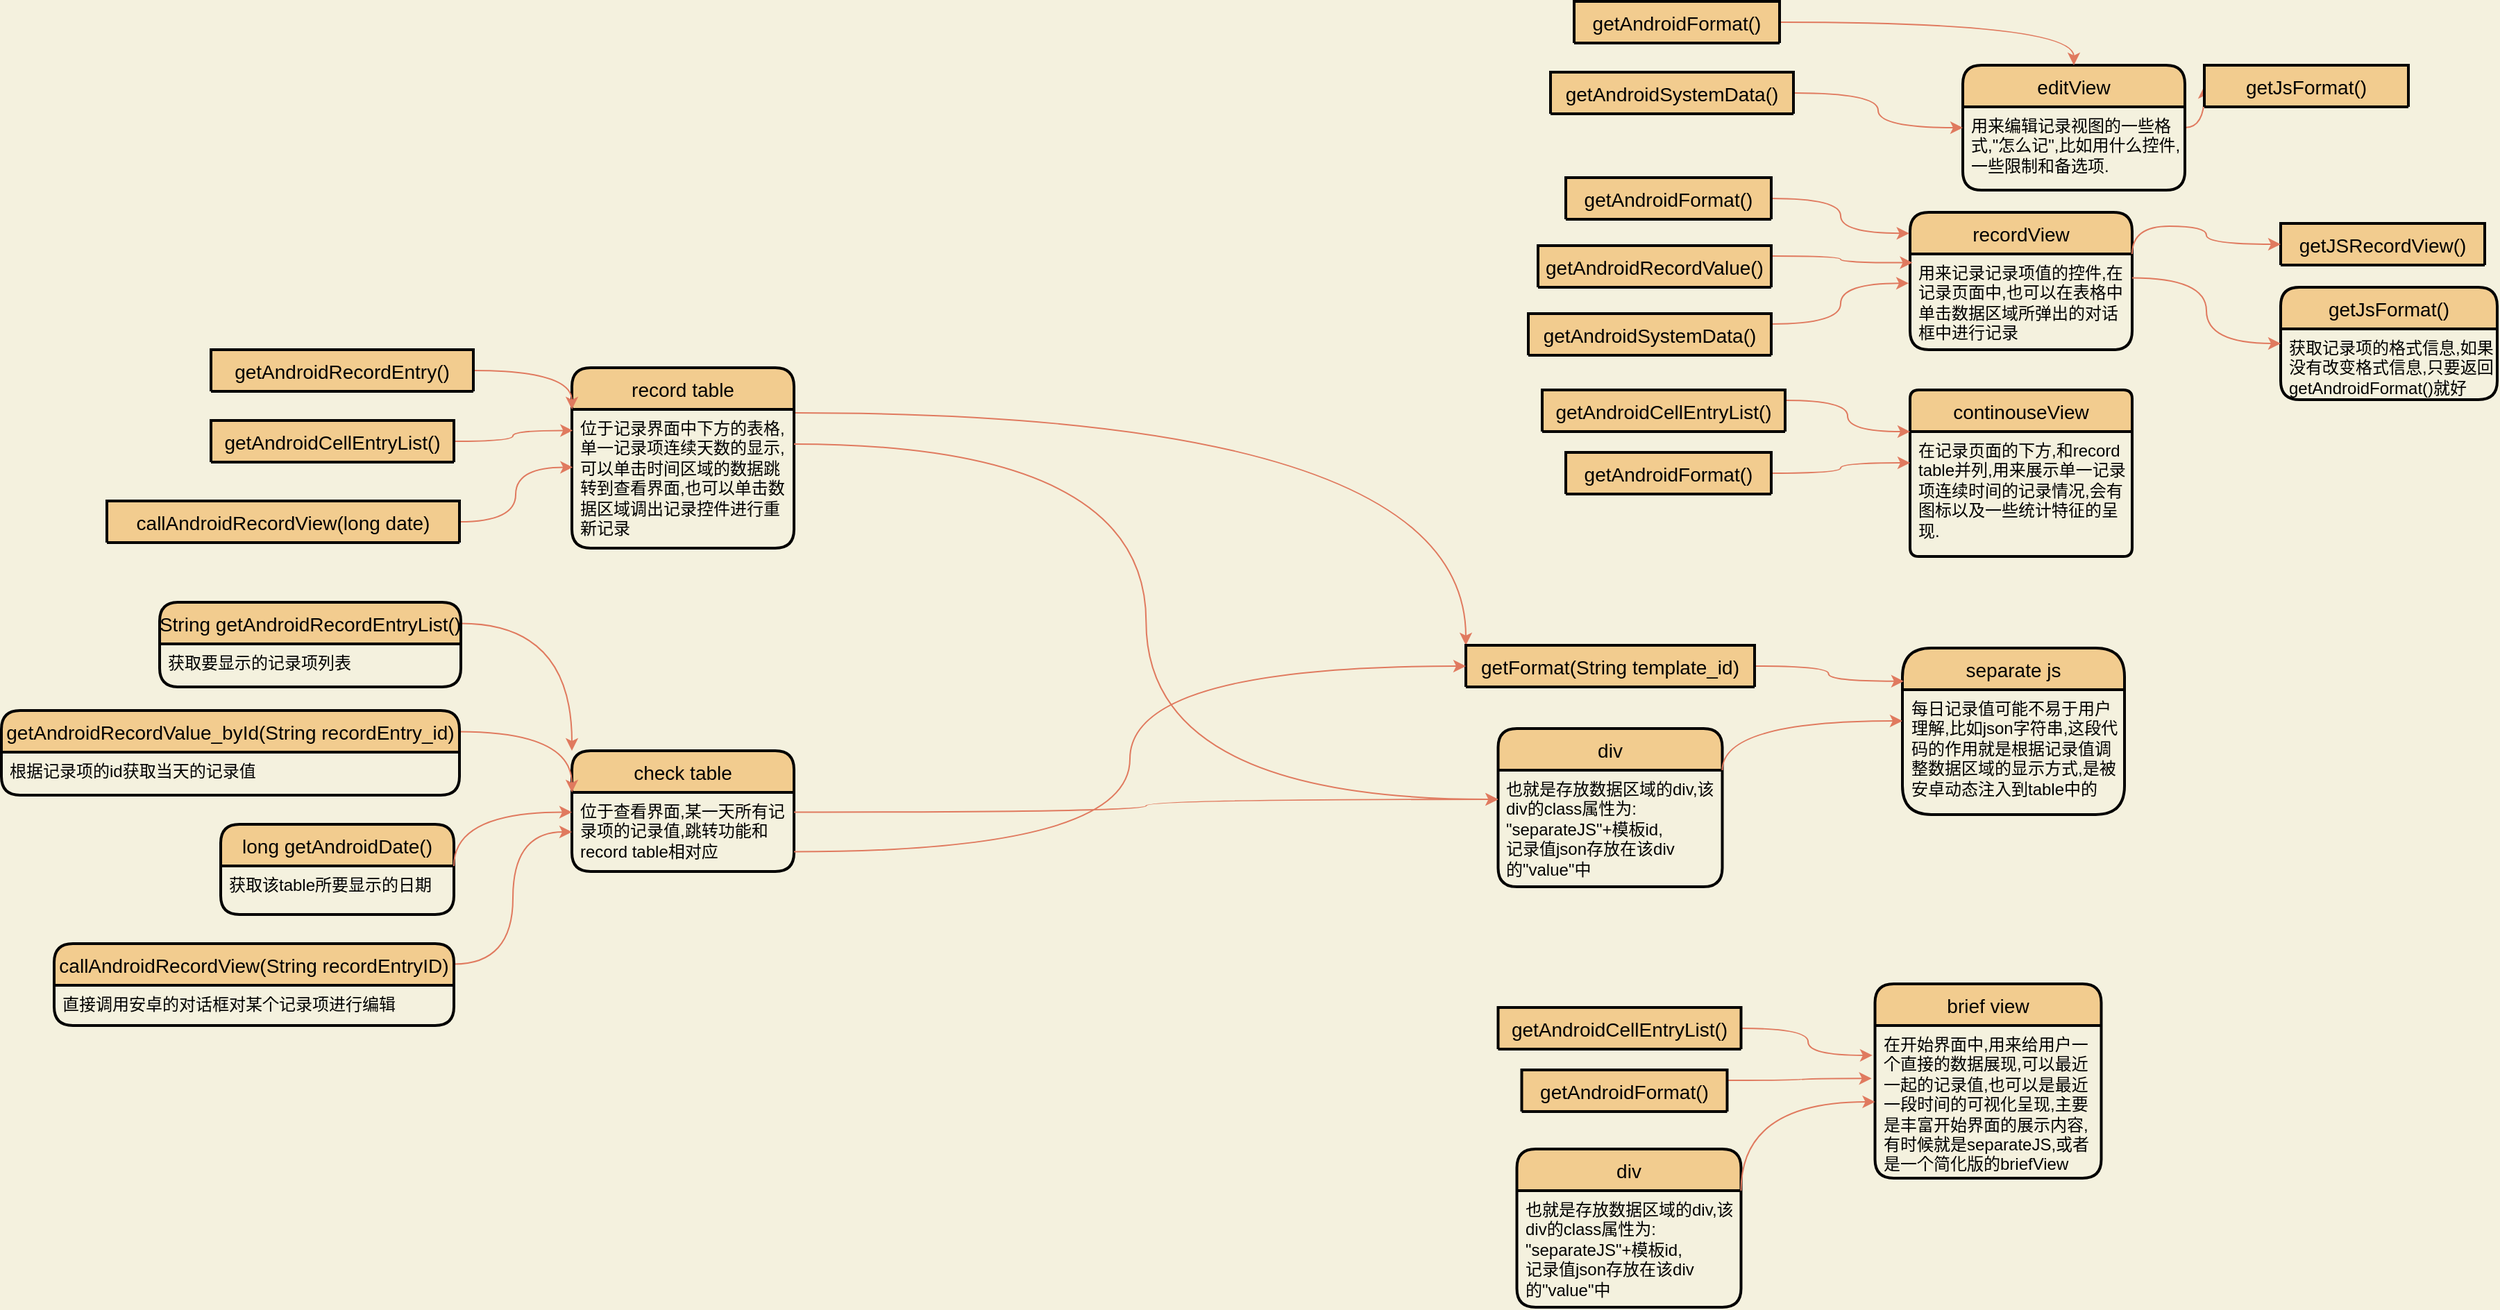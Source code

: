 <mxfile version="13.9.9" type="device"><diagram id="cfqMrdXO3amq381JHZEa" name="第 1 页"><mxGraphModel dx="1950" dy="946" grid="0" gridSize="10" guides="1" tooltips="1" connect="1" arrows="1" fold="1" page="0" pageScale="1" pageWidth="827" pageHeight="1169" background="#F4F1DE" math="0" shadow="0"><root><mxCell id="0"/><mxCell id="1" parent="0"/><mxCell id="hYxFseeUXoKMQOaOmvAx-1" value="recordView" style="swimlane;childLayout=stackLayout;horizontal=1;startSize=30;horizontalStack=0;rounded=1;fontSize=14;fontStyle=0;strokeWidth=2;resizeParent=0;resizeLast=1;shadow=0;dashed=0;align=center;sketch=0;fillColor=#F2CC8F;" parent="1" vertex="1"><mxGeometry x="236" y="114" width="160" height="99" as="geometry"/></mxCell><mxCell id="hYxFseeUXoKMQOaOmvAx-2" value="用来记录记录项值的控件,在记录页面中,也可以在表格中单击数据区域所弹出的对话框中进行记录" style="align=left;strokeColor=none;fillColor=none;spacingLeft=4;fontSize=12;verticalAlign=top;resizable=0;rotatable=0;part=1;whiteSpace=wrap;" parent="hYxFseeUXoKMQOaOmvAx-1" vertex="1"><mxGeometry y="30" width="160" height="69" as="geometry"/></mxCell><mxCell id="hYxFseeUXoKMQOaOmvAx-31" style="edgeStyle=orthogonalEdgeStyle;curved=1;rounded=1;sketch=0;orthogonalLoop=1;jettySize=auto;html=1;exitX=1;exitY=0.5;exitDx=0;exitDy=0;entryX=0;entryY=0.5;entryDx=0;entryDy=0;strokeColor=#E07A5F;fillColor=#F2CC8F;fontColor=#393C56;" parent="1" source="hYxFseeUXoKMQOaOmvAx-3" target="hYxFseeUXoKMQOaOmvAx-29" edge="1"><mxGeometry relative="1" as="geometry"/></mxCell><mxCell id="hYxFseeUXoKMQOaOmvAx-3" value="editView" style="swimlane;childLayout=stackLayout;horizontal=1;startSize=30;horizontalStack=0;rounded=1;fontSize=14;fontStyle=0;strokeWidth=2;resizeParent=0;resizeLast=1;shadow=0;dashed=0;align=center;sketch=0;fillColor=#F2CC8F;" parent="1" vertex="1"><mxGeometry x="274" y="8" width="160" height="90" as="geometry"><mxRectangle x="274" y="8" width="80" height="30" as="alternateBounds"/></mxGeometry></mxCell><mxCell id="hYxFseeUXoKMQOaOmvAx-4" value="用来编辑记录视图的一些格式,&quot;怎么记&quot;,比如用什么控件,一些限制和备选项." style="align=left;strokeColor=none;fillColor=none;spacingLeft=4;fontSize=12;verticalAlign=top;resizable=0;rotatable=0;part=1;whiteSpace=wrap;" parent="hYxFseeUXoKMQOaOmvAx-3" vertex="1"><mxGeometry y="30" width="160" height="60" as="geometry"/></mxCell><mxCell id="hYxFseeUXoKMQOaOmvAx-86" style="edgeStyle=orthogonalEdgeStyle;curved=1;rounded=1;sketch=0;orthogonalLoop=1;jettySize=auto;html=1;exitX=1;exitY=0.25;exitDx=0;exitDy=0;entryX=0;entryY=0;entryDx=0;entryDy=0;strokeColor=#E07A5F;fillColor=#F2CC8F;fontColor=#393C56;" parent="1" source="hYxFseeUXoKMQOaOmvAx-5" target="hYxFseeUXoKMQOaOmvAx-53" edge="1"><mxGeometry relative="1" as="geometry"/></mxCell><mxCell id="hYxFseeUXoKMQOaOmvAx-5" value="record table" style="swimlane;childLayout=stackLayout;horizontal=1;startSize=30;horizontalStack=0;rounded=1;fontSize=14;fontStyle=0;strokeWidth=2;resizeParent=0;resizeLast=1;shadow=0;dashed=0;align=center;sketch=0;fillColor=#F2CC8F;" parent="1" vertex="1"><mxGeometry x="-728" y="226" width="160" height="130" as="geometry"/></mxCell><mxCell id="hYxFseeUXoKMQOaOmvAx-6" value="位于记录界面中下方的表格,单一记录项连续天数的显示,可以单击时间区域的数据跳转到查看界面,也可以单击数据区域调出记录控件进行重新记录" style="align=left;strokeColor=none;fillColor=none;spacingLeft=4;fontSize=12;verticalAlign=top;resizable=0;rotatable=0;part=1;whiteSpace=wrap;" parent="hYxFseeUXoKMQOaOmvAx-5" vertex="1"><mxGeometry y="30" width="160" height="100" as="geometry"/></mxCell><mxCell id="hYxFseeUXoKMQOaOmvAx-7" value="check table" style="swimlane;childLayout=stackLayout;horizontal=1;startSize=30;horizontalStack=0;rounded=1;fontSize=14;fontStyle=0;strokeWidth=2;resizeParent=0;resizeLast=1;shadow=0;dashed=0;align=center;sketch=0;fillColor=#F2CC8F;" parent="1" vertex="1"><mxGeometry x="-728" y="502" width="160" height="87" as="geometry"/></mxCell><mxCell id="hYxFseeUXoKMQOaOmvAx-8" value="位于查看界面,某一天所有记录项的记录值,跳转功能和record table相对应" style="align=left;strokeColor=none;fillColor=none;spacingLeft=4;fontSize=12;verticalAlign=top;resizable=0;rotatable=0;part=1;whiteSpace=wrap;" parent="hYxFseeUXoKMQOaOmvAx-7" vertex="1"><mxGeometry y="30" width="160" height="57" as="geometry"/></mxCell><mxCell id="hYxFseeUXoKMQOaOmvAx-9" value="separate js" style="swimlane;childLayout=stackLayout;horizontal=1;startSize=30;horizontalStack=0;rounded=1;fontSize=14;fontStyle=0;strokeWidth=2;resizeParent=0;resizeLast=1;shadow=0;dashed=0;align=center;sketch=0;fillColor=#F2CC8F;arcSize=23;" parent="1" vertex="1"><mxGeometry x="230.5" y="428" width="160" height="120" as="geometry"/></mxCell><mxCell id="hYxFseeUXoKMQOaOmvAx-10" value="每日记录值可能不易于用户理解,比如json字符串,这段代码的作用就是根据记录值调整数据区域的显示方式,是被安卓动态注入到table中的" style="align=left;strokeColor=none;fillColor=none;spacingLeft=4;fontSize=12;verticalAlign=top;resizable=0;rotatable=0;part=1;whiteSpace=wrap;" parent="hYxFseeUXoKMQOaOmvAx-9" vertex="1"><mxGeometry y="30" width="160" height="90" as="geometry"/></mxCell><mxCell id="hYxFseeUXoKMQOaOmvAx-11" value="continouseView" style="swimlane;childLayout=stackLayout;horizontal=1;startSize=30;horizontalStack=0;rounded=1;fontSize=14;fontStyle=0;strokeWidth=2;resizeParent=0;resizeLast=1;shadow=0;dashed=0;align=center;sketch=0;fillColor=#F2CC8F;arcSize=7;" parent="1" vertex="1"><mxGeometry x="236" y="242" width="160" height="120" as="geometry"/></mxCell><mxCell id="hYxFseeUXoKMQOaOmvAx-12" value="在记录页面的下方,和record table并列,用来展示单一记录项连续时间的记录情况,会有图标以及一些统计特征的呈现." style="align=left;strokeColor=none;fillColor=none;spacingLeft=4;fontSize=12;verticalAlign=top;resizable=0;rotatable=0;part=1;whiteSpace=wrap;" parent="hYxFseeUXoKMQOaOmvAx-11" vertex="1"><mxGeometry y="30" width="160" height="90" as="geometry"/></mxCell><mxCell id="hYxFseeUXoKMQOaOmvAx-13" value="brief view" style="swimlane;childLayout=stackLayout;horizontal=1;startSize=30;horizontalStack=0;rounded=1;fontSize=14;fontStyle=0;strokeWidth=2;resizeParent=0;resizeLast=1;shadow=0;dashed=0;align=center;sketch=0;fillColor=#F2CC8F;" parent="1" vertex="1"><mxGeometry x="210.75" y="670" width="163" height="140" as="geometry"/></mxCell><mxCell id="hYxFseeUXoKMQOaOmvAx-14" value="在开始界面中,用来给用户一个直接的数据展现,可以最近一起的记录值,也可以是最近一段时间的可视化呈现,主要是丰富开始界面的展示内容,有时候就是separateJS,或者是一个简化版的briefView" style="align=left;strokeColor=none;fillColor=none;spacingLeft=4;fontSize=12;verticalAlign=top;resizable=0;rotatable=0;part=1;whiteSpace=wrap;" parent="hYxFseeUXoKMQOaOmvAx-13" vertex="1"><mxGeometry y="30" width="163" height="110" as="geometry"/></mxCell><mxCell id="hYxFseeUXoKMQOaOmvAx-17" style="edgeStyle=orthogonalEdgeStyle;curved=1;rounded=1;sketch=0;orthogonalLoop=1;jettySize=auto;html=1;exitX=1;exitY=0.5;exitDx=0;exitDy=0;entryX=-0.004;entryY=0.153;entryDx=0;entryDy=0;entryPerimeter=0;strokeColor=#E07A5F;fillColor=#F2CC8F;fontColor=#393C56;" parent="1" source="hYxFseeUXoKMQOaOmvAx-15" target="hYxFseeUXoKMQOaOmvAx-1" edge="1"><mxGeometry relative="1" as="geometry"/></mxCell><mxCell id="hYxFseeUXoKMQOaOmvAx-15" value="getAndroidFormat()" style="swimlane;childLayout=stackLayout;horizontal=1;startSize=30;horizontalStack=0;rounded=1;fontSize=14;fontStyle=0;strokeWidth=2;resizeParent=0;resizeLast=1;shadow=0;dashed=0;align=center;sketch=0;fillColor=#F2CC8F;" parent="1" vertex="1" collapsed="1"><mxGeometry x="-12" y="89" width="148" height="30" as="geometry"><mxRectangle x="12" y="101" width="160" height="61" as="alternateBounds"/></mxGeometry></mxCell><mxCell id="hYxFseeUXoKMQOaOmvAx-16" value="获取格式信息" style="align=left;strokeColor=none;fillColor=none;spacingLeft=4;fontSize=12;verticalAlign=top;resizable=0;rotatable=0;part=1;" parent="hYxFseeUXoKMQOaOmvAx-15" vertex="1"><mxGeometry y="30" width="148" as="geometry"/></mxCell><mxCell id="hYxFseeUXoKMQOaOmvAx-20" style="edgeStyle=orthogonalEdgeStyle;curved=1;rounded=1;sketch=0;orthogonalLoop=1;jettySize=auto;html=1;exitX=1;exitY=0.25;exitDx=0;exitDy=0;entryX=0.011;entryY=0.091;entryDx=0;entryDy=0;entryPerimeter=0;strokeColor=#E07A5F;fillColor=#F2CC8F;fontColor=#393C56;" parent="1" source="hYxFseeUXoKMQOaOmvAx-18" target="hYxFseeUXoKMQOaOmvAx-2" edge="1"><mxGeometry relative="1" as="geometry"/></mxCell><mxCell id="hYxFseeUXoKMQOaOmvAx-18" value="getAndroidRecordValue()" style="swimlane;childLayout=stackLayout;horizontal=1;startSize=30;horizontalStack=0;rounded=1;fontSize=14;fontStyle=0;strokeWidth=2;resizeParent=0;resizeLast=1;shadow=0;dashed=0;align=center;sketch=0;fillColor=#F2CC8F;" parent="1" vertex="1" collapsed="1"><mxGeometry x="-32" y="138" width="168" height="30" as="geometry"><mxRectangle x="-32" y="138" width="160" height="61" as="alternateBounds"/></mxGeometry></mxCell><mxCell id="hYxFseeUXoKMQOaOmvAx-19" value="获取记录值" style="align=left;strokeColor=none;fillColor=none;spacingLeft=4;fontSize=12;verticalAlign=top;resizable=0;rotatable=0;part=1;" parent="hYxFseeUXoKMQOaOmvAx-18" vertex="1"><mxGeometry y="30" width="168" as="geometry"/></mxCell><mxCell id="hYxFseeUXoKMQOaOmvAx-22" value="getJSRecordView()" style="swimlane;childLayout=stackLayout;horizontal=1;startSize=30;horizontalStack=0;rounded=1;fontSize=14;fontStyle=0;strokeWidth=2;resizeParent=0;resizeLast=1;shadow=0;dashed=0;align=center;sketch=0;fillColor=#F2CC8F;" parent="1" vertex="1" collapsed="1"><mxGeometry x="503" y="122" width="147" height="30" as="geometry"><mxRectangle x="-12" y="194" width="154" height="83" as="alternateBounds"/></mxGeometry></mxCell><mxCell id="hYxFseeUXoKMQOaOmvAx-23" value="获取记录项的记录值,只要返回一个记录值,可以是json" style="align=left;strokeColor=none;fillColor=none;spacingLeft=4;fontSize=12;verticalAlign=top;resizable=0;rotatable=0;part=1;whiteSpace=wrap;" parent="hYxFseeUXoKMQOaOmvAx-22" vertex="1"><mxGeometry y="30" width="147" as="geometry"/></mxCell><mxCell id="hYxFseeUXoKMQOaOmvAx-25" style="edgeStyle=orthogonalEdgeStyle;curved=1;rounded=1;sketch=0;orthogonalLoop=1;jettySize=auto;html=1;exitX=1;exitY=0;exitDx=0;exitDy=0;entryX=0;entryY=0.5;entryDx=0;entryDy=0;strokeColor=#E07A5F;fillColor=#F2CC8F;fontColor=#393C56;" parent="1" source="hYxFseeUXoKMQOaOmvAx-2" target="hYxFseeUXoKMQOaOmvAx-22" edge="1"><mxGeometry relative="1" as="geometry"/></mxCell><mxCell id="hYxFseeUXoKMQOaOmvAx-28" style="edgeStyle=orthogonalEdgeStyle;curved=1;rounded=1;sketch=0;orthogonalLoop=1;jettySize=auto;html=1;exitX=1;exitY=0.25;exitDx=0;exitDy=0;entryX=-0.006;entryY=0.306;entryDx=0;entryDy=0;entryPerimeter=0;strokeColor=#E07A5F;fillColor=#F2CC8F;fontColor=#393C56;" parent="1" source="hYxFseeUXoKMQOaOmvAx-26" target="hYxFseeUXoKMQOaOmvAx-2" edge="1"><mxGeometry relative="1" as="geometry"/></mxCell><mxCell id="hYxFseeUXoKMQOaOmvAx-26" value="getAndroidSystemData()" style="swimlane;childLayout=stackLayout;horizontal=1;startSize=30;horizontalStack=0;rounded=1;fontSize=14;fontStyle=0;strokeWidth=2;resizeParent=0;resizeLast=1;shadow=0;dashed=0;align=center;sketch=0;fillColor=#F2CC8F;" parent="1" vertex="1" collapsed="1"><mxGeometry x="-39" y="187" width="175" height="30" as="geometry"><mxRectangle x="-32" y="187" width="171" height="96" as="alternateBounds"/></mxGeometry></mxCell><mxCell id="hYxFseeUXoKMQOaOmvAx-27" value="获取准备好的安卓系统数据,是个json,具体还没写,这个功能挺高级的,还得约定好这个系统数据的格式" style="align=left;strokeColor=none;fillColor=none;spacingLeft=4;fontSize=12;verticalAlign=top;resizable=0;rotatable=0;part=1;whiteSpace=wrap;" parent="hYxFseeUXoKMQOaOmvAx-26" vertex="1"><mxGeometry y="30" width="175" as="geometry"/></mxCell><mxCell id="hYxFseeUXoKMQOaOmvAx-29" value="getJsFormat()" style="swimlane;childLayout=stackLayout;horizontal=1;startSize=30;horizontalStack=0;rounded=1;fontSize=14;fontStyle=0;strokeWidth=2;resizeParent=0;resizeLast=1;shadow=0;dashed=0;align=center;sketch=0;fillColor=#F2CC8F;" parent="1" vertex="1" collapsed="1"><mxGeometry x="448" y="8" width="147" height="30" as="geometry"><mxRectangle x="414" y="-64" width="154" height="61" as="alternateBounds"/></mxGeometry></mxCell><mxCell id="hYxFseeUXoKMQOaOmvAx-30" value="获取记录项的格式信息" style="align=left;strokeColor=none;fillColor=none;spacingLeft=4;fontSize=12;verticalAlign=top;resizable=0;rotatable=0;part=1;whiteSpace=wrap;" parent="hYxFseeUXoKMQOaOmvAx-29" vertex="1"><mxGeometry y="30" width="147" as="geometry"/></mxCell><mxCell id="hYxFseeUXoKMQOaOmvAx-32" value="getJsFormat()" style="swimlane;childLayout=stackLayout;horizontal=1;startSize=30;horizontalStack=0;rounded=1;fontSize=14;fontStyle=0;strokeWidth=2;resizeParent=0;resizeLast=1;shadow=0;dashed=0;align=center;sketch=0;fillColor=#F2CC8F;" parent="1" vertex="1"><mxGeometry x="503" y="168" width="156" height="81" as="geometry"><mxRectangle x="503" y="168" width="147" height="30" as="alternateBounds"/></mxGeometry></mxCell><mxCell id="hYxFseeUXoKMQOaOmvAx-33" value="获取记录项的格式信息,如果没有改变格式信息,只要返回getAndroidFormat()就好" style="align=left;strokeColor=none;fillColor=none;spacingLeft=4;fontSize=12;verticalAlign=top;resizable=0;rotatable=0;part=1;whiteSpace=wrap;" parent="hYxFseeUXoKMQOaOmvAx-32" vertex="1"><mxGeometry y="30" width="156" height="51" as="geometry"/></mxCell><mxCell id="hYxFseeUXoKMQOaOmvAx-34" style="edgeStyle=orthogonalEdgeStyle;curved=1;rounded=1;sketch=0;orthogonalLoop=1;jettySize=auto;html=1;exitX=1;exitY=0.25;exitDx=0;exitDy=0;strokeColor=#E07A5F;fillColor=#F2CC8F;fontColor=#393C56;" parent="1" source="hYxFseeUXoKMQOaOmvAx-2" target="hYxFseeUXoKMQOaOmvAx-32" edge="1"><mxGeometry relative="1" as="geometry"/></mxCell><mxCell id="hYxFseeUXoKMQOaOmvAx-37" style="edgeStyle=orthogonalEdgeStyle;curved=1;rounded=1;sketch=0;orthogonalLoop=1;jettySize=auto;html=1;exitX=1;exitY=0.5;exitDx=0;exitDy=0;strokeColor=#E07A5F;fillColor=#F2CC8F;fontColor=#393C56;" parent="1" source="hYxFseeUXoKMQOaOmvAx-35" target="hYxFseeUXoKMQOaOmvAx-3" edge="1"><mxGeometry relative="1" as="geometry"/></mxCell><mxCell id="hYxFseeUXoKMQOaOmvAx-35" value="getAndroidFormat()" style="swimlane;childLayout=stackLayout;horizontal=1;startSize=30;horizontalStack=0;rounded=1;fontSize=14;fontStyle=0;strokeWidth=2;resizeParent=0;resizeLast=1;shadow=0;dashed=0;align=center;sketch=0;fillColor=#F2CC8F;" parent="1" vertex="1" collapsed="1"><mxGeometry x="-6" y="-38" width="148" height="30" as="geometry"><mxRectangle x="12" y="101" width="160" height="61" as="alternateBounds"/></mxGeometry></mxCell><mxCell id="hYxFseeUXoKMQOaOmvAx-36" value="获取格式信息" style="align=left;strokeColor=none;fillColor=none;spacingLeft=4;fontSize=12;verticalAlign=top;resizable=0;rotatable=0;part=1;" parent="hYxFseeUXoKMQOaOmvAx-35" vertex="1"><mxGeometry y="30" width="148" as="geometry"/></mxCell><mxCell id="hYxFseeUXoKMQOaOmvAx-40" style="edgeStyle=orthogonalEdgeStyle;curved=1;rounded=1;sketch=0;orthogonalLoop=1;jettySize=auto;html=1;exitX=1;exitY=0.5;exitDx=0;exitDy=0;entryX=0;entryY=0.5;entryDx=0;entryDy=0;strokeColor=#E07A5F;fillColor=#F2CC8F;fontColor=#393C56;" parent="1" source="hYxFseeUXoKMQOaOmvAx-38" target="hYxFseeUXoKMQOaOmvAx-3" edge="1"><mxGeometry relative="1" as="geometry"/></mxCell><mxCell id="hYxFseeUXoKMQOaOmvAx-38" value="getAndroidSystemData()" style="swimlane;childLayout=stackLayout;horizontal=1;startSize=30;horizontalStack=0;rounded=1;fontSize=14;fontStyle=0;strokeWidth=2;resizeParent=0;resizeLast=1;shadow=0;dashed=0;align=center;sketch=0;fillColor=#F2CC8F;" parent="1" vertex="1" collapsed="1"><mxGeometry x="-23" y="13" width="175" height="30" as="geometry"><mxRectangle x="-32" y="187" width="171" height="96" as="alternateBounds"/></mxGeometry></mxCell><mxCell id="hYxFseeUXoKMQOaOmvAx-39" value="获取准备好的安卓系统数据,是个json,具体还没写,这个功能挺高级的,还得约定好这个系统数据的格式" style="align=left;strokeColor=none;fillColor=none;spacingLeft=4;fontSize=12;verticalAlign=top;resizable=0;rotatable=0;part=1;whiteSpace=wrap;" parent="hYxFseeUXoKMQOaOmvAx-38" vertex="1"><mxGeometry y="30" width="175" as="geometry"/></mxCell><mxCell id="hYxFseeUXoKMQOaOmvAx-43" style="edgeStyle=orthogonalEdgeStyle;curved=1;rounded=1;sketch=0;orthogonalLoop=1;jettySize=auto;html=1;exitX=1;exitY=0.25;exitDx=0;exitDy=0;entryX=0;entryY=0.25;entryDx=0;entryDy=0;strokeColor=#E07A5F;fillColor=#F2CC8F;fontColor=#393C56;" parent="1" source="hYxFseeUXoKMQOaOmvAx-41" target="hYxFseeUXoKMQOaOmvAx-11" edge="1"><mxGeometry relative="1" as="geometry"/></mxCell><mxCell id="hYxFseeUXoKMQOaOmvAx-41" value="getAndroidCellEntryList()" style="swimlane;childLayout=stackLayout;horizontal=1;startSize=30;horizontalStack=0;rounded=1;fontSize=14;fontStyle=0;strokeWidth=2;resizeParent=0;resizeLast=1;shadow=0;dashed=0;align=center;sketch=0;fillColor=#F2CC8F;" parent="1" vertex="1" collapsed="1"><mxGeometry x="-29" y="242" width="175" height="30" as="geometry"><mxRectangle x="-29" y="242" width="171" height="72" as="alternateBounds"/></mxGeometry></mxCell><mxCell id="hYxFseeUXoKMQOaOmvAx-42" value="返回要显示的cellEntry的列表,只要显示列表中的值就好." style="align=left;strokeColor=none;fillColor=none;spacingLeft=4;fontSize=12;verticalAlign=top;resizable=0;rotatable=0;part=1;whiteSpace=wrap;" parent="hYxFseeUXoKMQOaOmvAx-41" vertex="1"><mxGeometry y="30" width="175" as="geometry"/></mxCell><mxCell id="hYxFseeUXoKMQOaOmvAx-46" style="edgeStyle=orthogonalEdgeStyle;curved=1;rounded=1;sketch=0;orthogonalLoop=1;jettySize=auto;html=1;exitX=1;exitY=0.5;exitDx=0;exitDy=0;entryX=0;entryY=0.25;entryDx=0;entryDy=0;strokeColor=#E07A5F;fillColor=#F2CC8F;fontColor=#393C56;" parent="1" source="hYxFseeUXoKMQOaOmvAx-44" target="hYxFseeUXoKMQOaOmvAx-12" edge="1"><mxGeometry relative="1" as="geometry"/></mxCell><mxCell id="hYxFseeUXoKMQOaOmvAx-44" value="getAndroidFormat()" style="swimlane;childLayout=stackLayout;horizontal=1;startSize=30;horizontalStack=0;rounded=1;fontSize=14;fontStyle=0;strokeWidth=2;resizeParent=0;resizeLast=1;shadow=0;dashed=0;align=center;sketch=0;fillColor=#F2CC8F;" parent="1" vertex="1" collapsed="1"><mxGeometry x="-12" y="287" width="148" height="30" as="geometry"><mxRectangle x="12" y="101" width="160" height="61" as="alternateBounds"/></mxGeometry></mxCell><mxCell id="hYxFseeUXoKMQOaOmvAx-45" value="获取格式信息" style="align=left;strokeColor=none;fillColor=none;spacingLeft=4;fontSize=12;verticalAlign=top;resizable=0;rotatable=0;part=1;" parent="hYxFseeUXoKMQOaOmvAx-44" vertex="1"><mxGeometry y="30" width="148" as="geometry"/></mxCell><mxCell id="hYxFseeUXoKMQOaOmvAx-51" style="edgeStyle=orthogonalEdgeStyle;curved=1;rounded=1;sketch=0;orthogonalLoop=1;jettySize=auto;html=1;exitX=1;exitY=0.5;exitDx=0;exitDy=0;entryX=-0.011;entryY=0.195;entryDx=0;entryDy=0;entryPerimeter=0;strokeColor=#E07A5F;fillColor=#F2CC8F;fontColor=#393C56;" parent="1" source="hYxFseeUXoKMQOaOmvAx-47" target="hYxFseeUXoKMQOaOmvAx-14" edge="1"><mxGeometry relative="1" as="geometry"/></mxCell><mxCell id="hYxFseeUXoKMQOaOmvAx-47" value="getAndroidCellEntryList()" style="swimlane;childLayout=stackLayout;horizontal=1;startSize=30;horizontalStack=0;rounded=1;fontSize=14;fontStyle=0;strokeWidth=2;resizeParent=0;resizeLast=1;shadow=0;dashed=0;align=center;sketch=0;fillColor=#F2CC8F;" parent="1" vertex="1" collapsed="1"><mxGeometry x="-60.75" y="687" width="175" height="30" as="geometry"><mxRectangle x="-29" y="242" width="171" height="72" as="alternateBounds"/></mxGeometry></mxCell><mxCell id="hYxFseeUXoKMQOaOmvAx-48" value="返回要显示的cellEntry的列表,只要显示列表中的值就好." style="align=left;strokeColor=none;fillColor=none;spacingLeft=4;fontSize=12;verticalAlign=top;resizable=0;rotatable=0;part=1;whiteSpace=wrap;" parent="hYxFseeUXoKMQOaOmvAx-47" vertex="1"><mxGeometry y="30" width="175" as="geometry"/></mxCell><mxCell id="hYxFseeUXoKMQOaOmvAx-52" style="edgeStyle=orthogonalEdgeStyle;curved=1;rounded=1;sketch=0;orthogonalLoop=1;jettySize=auto;html=1;exitX=1;exitY=0.25;exitDx=0;exitDy=0;entryX=-0.015;entryY=0.347;entryDx=0;entryDy=0;entryPerimeter=0;strokeColor=#E07A5F;fillColor=#F2CC8F;fontColor=#393C56;" parent="1" source="hYxFseeUXoKMQOaOmvAx-49" target="hYxFseeUXoKMQOaOmvAx-14" edge="1"><mxGeometry relative="1" as="geometry"/></mxCell><mxCell id="hYxFseeUXoKMQOaOmvAx-49" value="getAndroidFormat()" style="swimlane;childLayout=stackLayout;horizontal=1;startSize=30;horizontalStack=0;rounded=1;fontSize=14;fontStyle=0;strokeWidth=2;resizeParent=0;resizeLast=1;shadow=0;dashed=0;align=center;sketch=0;fillColor=#F2CC8F;" parent="1" vertex="1" collapsed="1"><mxGeometry x="-43.75" y="732" width="148" height="30" as="geometry"><mxRectangle x="12" y="101" width="160" height="61" as="alternateBounds"/></mxGeometry></mxCell><mxCell id="hYxFseeUXoKMQOaOmvAx-50" value="获取格式信息" style="align=left;strokeColor=none;fillColor=none;spacingLeft=4;fontSize=12;verticalAlign=top;resizable=0;rotatable=0;part=1;" parent="hYxFseeUXoKMQOaOmvAx-49" vertex="1"><mxGeometry y="30" width="148" as="geometry"/></mxCell><mxCell id="hYxFseeUXoKMQOaOmvAx-55" style="edgeStyle=orthogonalEdgeStyle;curved=1;rounded=1;sketch=0;orthogonalLoop=1;jettySize=auto;html=1;exitX=1;exitY=0.5;exitDx=0;exitDy=0;entryX=0.006;entryY=0.199;entryDx=0;entryDy=0;entryPerimeter=0;strokeColor=#E07A5F;fillColor=#F2CC8F;fontColor=#393C56;" parent="1" source="hYxFseeUXoKMQOaOmvAx-53" target="hYxFseeUXoKMQOaOmvAx-9" edge="1"><mxGeometry relative="1" as="geometry"/></mxCell><mxCell id="hYxFseeUXoKMQOaOmvAx-53" value="getFormat(String template_id)" style="swimlane;childLayout=stackLayout;horizontal=1;startSize=30;horizontalStack=0;rounded=1;fontSize=14;fontStyle=0;strokeWidth=2;resizeParent=0;resizeLast=1;shadow=0;dashed=0;align=center;sketch=0;fillColor=#F2CC8F;" parent="1" vertex="1" collapsed="1"><mxGeometry x="-84" y="426" width="208" height="30" as="geometry"><mxRectangle x="12" y="101" width="160" height="61" as="alternateBounds"/></mxGeometry></mxCell><mxCell id="hYxFseeUXoKMQOaOmvAx-54" value="获取格式信息" style="align=left;strokeColor=none;fillColor=none;spacingLeft=4;fontSize=12;verticalAlign=top;resizable=0;rotatable=0;part=1;" parent="hYxFseeUXoKMQOaOmvAx-53" vertex="1"><mxGeometry y="30" width="208" as="geometry"/></mxCell><mxCell id="hYxFseeUXoKMQOaOmvAx-56" value="div" style="swimlane;childLayout=stackLayout;horizontal=1;startSize=30;horizontalStack=0;rounded=1;fontSize=14;fontStyle=0;strokeWidth=2;resizeParent=0;resizeLast=1;shadow=0;dashed=0;align=center;sketch=0;fillColor=#F2CC8F;" parent="1" vertex="1"><mxGeometry x="-60.75" y="486" width="161.5" height="114" as="geometry"/></mxCell><mxCell id="hYxFseeUXoKMQOaOmvAx-57" value="也就是存放数据区域的div,该div的class属性为:&#10;&quot;separateJS&quot;+模板id,&#10;记录值json存放在该div的&quot;value&quot;中" style="align=left;strokeColor=none;fillColor=none;spacingLeft=4;fontSize=12;verticalAlign=top;resizable=0;rotatable=0;part=1;whiteSpace=wrap;" parent="hYxFseeUXoKMQOaOmvAx-56" vertex="1"><mxGeometry y="30" width="161.5" height="84" as="geometry"/></mxCell><mxCell id="hYxFseeUXoKMQOaOmvAx-58" style="edgeStyle=orthogonalEdgeStyle;curved=1;rounded=1;sketch=0;orthogonalLoop=1;jettySize=auto;html=1;exitX=1;exitY=0;exitDx=0;exitDy=0;entryX=0;entryY=0.25;entryDx=0;entryDy=0;strokeColor=#E07A5F;fillColor=#F2CC8F;fontColor=#393C56;" parent="1" source="hYxFseeUXoKMQOaOmvAx-57" target="hYxFseeUXoKMQOaOmvAx-10" edge="1"><mxGeometry relative="1" as="geometry"/></mxCell><mxCell id="hYxFseeUXoKMQOaOmvAx-59" value="div" style="swimlane;childLayout=stackLayout;horizontal=1;startSize=30;horizontalStack=0;rounded=1;fontSize=14;fontStyle=0;strokeWidth=2;resizeParent=0;resizeLast=1;shadow=0;dashed=0;align=center;sketch=0;fillColor=#F2CC8F;" parent="1" vertex="1"><mxGeometry x="-47.25" y="789" width="161.5" height="114" as="geometry"/></mxCell><mxCell id="hYxFseeUXoKMQOaOmvAx-60" value="也就是存放数据区域的div,该div的class属性为:&#10;&quot;separateJS&quot;+模板id,&#10;记录值json存放在该div的&quot;value&quot;中" style="align=left;strokeColor=none;fillColor=none;spacingLeft=4;fontSize=12;verticalAlign=top;resizable=0;rotatable=0;part=1;whiteSpace=wrap;" parent="hYxFseeUXoKMQOaOmvAx-59" vertex="1"><mxGeometry y="30" width="161.5" height="84" as="geometry"/></mxCell><mxCell id="hYxFseeUXoKMQOaOmvAx-61" style="edgeStyle=orthogonalEdgeStyle;curved=1;rounded=1;sketch=0;orthogonalLoop=1;jettySize=auto;html=1;exitX=1;exitY=0;exitDx=0;exitDy=0;entryX=0;entryY=0.5;entryDx=0;entryDy=0;strokeColor=#E07A5F;fillColor=#F2CC8F;fontColor=#393C56;" parent="1" source="hYxFseeUXoKMQOaOmvAx-60" target="hYxFseeUXoKMQOaOmvAx-14" edge="1"><mxGeometry relative="1" as="geometry"/></mxCell><mxCell id="hYxFseeUXoKMQOaOmvAx-69" style="edgeStyle=orthogonalEdgeStyle;curved=1;rounded=1;sketch=0;orthogonalLoop=1;jettySize=auto;html=1;exitX=1;exitY=0.5;exitDx=0;exitDy=0;entryX=0;entryY=0;entryDx=0;entryDy=0;strokeColor=#E07A5F;fillColor=#F2CC8F;fontColor=#393C56;" parent="1" source="hYxFseeUXoKMQOaOmvAx-62" target="hYxFseeUXoKMQOaOmvAx-6" edge="1"><mxGeometry relative="1" as="geometry"/></mxCell><mxCell id="hYxFseeUXoKMQOaOmvAx-62" value="getAndroidRecordEntry()" style="swimlane;childLayout=stackLayout;horizontal=1;startSize=30;horizontalStack=0;rounded=1;fontSize=14;fontStyle=0;strokeWidth=2;resizeParent=0;resizeLast=1;shadow=0;dashed=0;align=center;sketch=0;fillColor=#F2CC8F;" parent="1" vertex="1" collapsed="1"><mxGeometry x="-988" y="213" width="189" height="30" as="geometry"><mxRectangle x="-1029" y="190" width="160" height="61" as="alternateBounds"/></mxGeometry></mxCell><mxCell id="hYxFseeUXoKMQOaOmvAx-63" value="获取记录项的json" style="align=left;strokeColor=none;fillColor=none;spacingLeft=4;fontSize=12;verticalAlign=top;resizable=0;rotatable=0;part=1;" parent="hYxFseeUXoKMQOaOmvAx-62" vertex="1"><mxGeometry y="30" width="189" as="geometry"/></mxCell><mxCell id="hYxFseeUXoKMQOaOmvAx-70" style="edgeStyle=orthogonalEdgeStyle;curved=1;rounded=1;sketch=0;orthogonalLoop=1;jettySize=auto;html=1;exitX=1;exitY=0.5;exitDx=0;exitDy=0;entryX=0.004;entryY=0.152;entryDx=0;entryDy=0;entryPerimeter=0;strokeColor=#E07A5F;fillColor=#F2CC8F;fontColor=#393C56;" parent="1" source="hYxFseeUXoKMQOaOmvAx-66" target="hYxFseeUXoKMQOaOmvAx-6" edge="1"><mxGeometry relative="1" as="geometry"/></mxCell><mxCell id="hYxFseeUXoKMQOaOmvAx-66" value="getAndroidCellEntryList()" style="swimlane;childLayout=stackLayout;horizontal=1;startSize=30;horizontalStack=0;rounded=1;fontSize=14;fontStyle=0;strokeWidth=2;resizeParent=0;resizeLast=1;shadow=0;dashed=0;align=center;sketch=0;fillColor=#F2CC8F;" parent="1" vertex="1" collapsed="1"><mxGeometry x="-988" y="264" width="175" height="30" as="geometry"><mxRectangle x="-29" y="242" width="171" height="72" as="alternateBounds"/></mxGeometry></mxCell><mxCell id="hYxFseeUXoKMQOaOmvAx-67" value="返回要显示的cellEntry的列表,只要显示列表中的值就好." style="align=left;strokeColor=none;fillColor=none;spacingLeft=4;fontSize=12;verticalAlign=top;resizable=0;rotatable=0;part=1;whiteSpace=wrap;" parent="hYxFseeUXoKMQOaOmvAx-66" vertex="1"><mxGeometry y="30" width="175" as="geometry"/></mxCell><mxCell id="hYxFseeUXoKMQOaOmvAx-73" style="edgeStyle=orthogonalEdgeStyle;curved=1;rounded=1;sketch=0;orthogonalLoop=1;jettySize=auto;html=1;exitX=1;exitY=0.5;exitDx=0;exitDy=0;entryX=0.004;entryY=0.417;entryDx=0;entryDy=0;entryPerimeter=0;strokeColor=#E07A5F;fillColor=#F2CC8F;fontColor=#393C56;" parent="1" source="hYxFseeUXoKMQOaOmvAx-71" target="hYxFseeUXoKMQOaOmvAx-6" edge="1"><mxGeometry relative="1" as="geometry"/></mxCell><mxCell id="hYxFseeUXoKMQOaOmvAx-71" value="callAndroidRecordView(long date)" style="swimlane;childLayout=stackLayout;horizontal=1;startSize=30;horizontalStack=0;rounded=1;fontSize=14;fontStyle=0;strokeWidth=2;resizeParent=0;resizeLast=1;shadow=0;dashed=0;align=center;sketch=0;fillColor=#F2CC8F;" parent="1" vertex="1" collapsed="1"><mxGeometry x="-1063" y="322" width="254" height="30" as="geometry"><mxRectangle x="-1063" y="322" width="222" height="72" as="alternateBounds"/></mxGeometry></mxCell><mxCell id="hYxFseeUXoKMQOaOmvAx-72" value="直接调用安卓的对话框对某一天数据进行编辑" style="align=left;strokeColor=none;fillColor=none;spacingLeft=4;fontSize=12;verticalAlign=top;resizable=0;rotatable=0;part=1;whiteSpace=wrap;" parent="hYxFseeUXoKMQOaOmvAx-71" vertex="1"><mxGeometry y="30" width="254" as="geometry"/></mxCell><mxCell id="hYxFseeUXoKMQOaOmvAx-82" style="edgeStyle=orthogonalEdgeStyle;curved=1;rounded=1;sketch=0;orthogonalLoop=1;jettySize=auto;html=1;exitX=1;exitY=0.25;exitDx=0;exitDy=0;entryX=0;entryY=0;entryDx=0;entryDy=0;strokeColor=#E07A5F;fillColor=#F2CC8F;fontColor=#393C56;" parent="1" source="hYxFseeUXoKMQOaOmvAx-74" target="hYxFseeUXoKMQOaOmvAx-7" edge="1"><mxGeometry relative="1" as="geometry"/></mxCell><mxCell id="hYxFseeUXoKMQOaOmvAx-74" value="String getAndroidRecordEntryList()" style="swimlane;childLayout=stackLayout;horizontal=1;startSize=30;horizontalStack=0;rounded=1;fontSize=14;fontStyle=0;strokeWidth=2;resizeParent=0;resizeLast=1;shadow=0;dashed=0;align=center;sketch=0;fillColor=#F2CC8F;" parent="1" vertex="1"><mxGeometry x="-1025" y="395" width="217" height="61" as="geometry"><mxRectangle x="-1025" y="395" width="244" height="30" as="alternateBounds"/></mxGeometry></mxCell><mxCell id="hYxFseeUXoKMQOaOmvAx-75" value="获取要显示的记录项列表" style="align=left;strokeColor=none;fillColor=none;spacingLeft=4;fontSize=12;verticalAlign=top;resizable=0;rotatable=0;part=1;" parent="hYxFseeUXoKMQOaOmvAx-74" vertex="1"><mxGeometry y="30" width="217" height="31" as="geometry"/></mxCell><mxCell id="hYxFseeUXoKMQOaOmvAx-85" style="edgeStyle=orthogonalEdgeStyle;curved=1;rounded=1;sketch=0;orthogonalLoop=1;jettySize=auto;html=1;exitX=1;exitY=0.25;exitDx=0;exitDy=0;entryX=0;entryY=0.5;entryDx=0;entryDy=0;strokeColor=#E07A5F;fillColor=#F2CC8F;fontColor=#393C56;" parent="1" source="hYxFseeUXoKMQOaOmvAx-76" target="hYxFseeUXoKMQOaOmvAx-8" edge="1"><mxGeometry relative="1" as="geometry"/></mxCell><mxCell id="hYxFseeUXoKMQOaOmvAx-76" value="callAndroidRecordView(String recordEntryID)" style="swimlane;childLayout=stackLayout;horizontal=1;startSize=30;horizontalStack=0;rounded=1;fontSize=14;fontStyle=0;strokeWidth=2;resizeParent=0;resizeLast=1;shadow=0;dashed=0;align=center;sketch=0;fillColor=#F2CC8F;" parent="1" vertex="1"><mxGeometry x="-1101" y="641" width="288" height="59" as="geometry"/></mxCell><mxCell id="hYxFseeUXoKMQOaOmvAx-77" value="直接调用安卓的对话框对某个记录项进行编辑" style="align=left;strokeColor=none;fillColor=none;spacingLeft=4;fontSize=12;verticalAlign=top;resizable=0;rotatable=0;part=1;" parent="hYxFseeUXoKMQOaOmvAx-76" vertex="1"><mxGeometry y="30" width="288" height="29" as="geometry"/></mxCell><mxCell id="hYxFseeUXoKMQOaOmvAx-83" style="edgeStyle=orthogonalEdgeStyle;curved=1;rounded=1;sketch=0;orthogonalLoop=1;jettySize=auto;html=1;exitX=1;exitY=0.25;exitDx=0;exitDy=0;entryX=0;entryY=0;entryDx=0;entryDy=0;strokeColor=#E07A5F;fillColor=#F2CC8F;fontColor=#393C56;" parent="1" source="hYxFseeUXoKMQOaOmvAx-78" target="hYxFseeUXoKMQOaOmvAx-8" edge="1"><mxGeometry relative="1" as="geometry"/></mxCell><mxCell id="hYxFseeUXoKMQOaOmvAx-78" value="getAndroidRecordValue_byId(String recordEntry_id)" style="swimlane;childLayout=stackLayout;horizontal=1;startSize=30;horizontalStack=0;rounded=1;fontSize=14;fontStyle=0;strokeWidth=2;resizeParent=0;resizeLast=1;shadow=0;dashed=0;align=center;sketch=0;fillColor=#F2CC8F;" parent="1" vertex="1"><mxGeometry x="-1139" y="473" width="330" height="61" as="geometry"/></mxCell><mxCell id="hYxFseeUXoKMQOaOmvAx-79" value="根据记录项的id获取当天的记录值" style="align=left;strokeColor=none;fillColor=none;spacingLeft=4;fontSize=12;verticalAlign=top;resizable=0;rotatable=0;part=1;" parent="hYxFseeUXoKMQOaOmvAx-78" vertex="1"><mxGeometry y="30" width="330" height="31" as="geometry"/></mxCell><mxCell id="hYxFseeUXoKMQOaOmvAx-80" value="long getAndroidDate()" style="swimlane;childLayout=stackLayout;horizontal=1;startSize=30;horizontalStack=0;rounded=1;fontSize=14;fontStyle=0;strokeWidth=2;resizeParent=0;resizeLast=1;shadow=0;dashed=0;align=center;sketch=0;fillColor=#F2CC8F;" parent="1" vertex="1"><mxGeometry x="-981" y="555" width="168" height="65" as="geometry"/></mxCell><mxCell id="hYxFseeUXoKMQOaOmvAx-81" value="获取该table所要显示的日期" style="align=left;strokeColor=none;fillColor=none;spacingLeft=4;fontSize=12;verticalAlign=top;resizable=0;rotatable=0;part=1;" parent="hYxFseeUXoKMQOaOmvAx-80" vertex="1"><mxGeometry y="30" width="168" height="35" as="geometry"/></mxCell><mxCell id="hYxFseeUXoKMQOaOmvAx-84" style="edgeStyle=orthogonalEdgeStyle;curved=1;rounded=1;sketch=0;orthogonalLoop=1;jettySize=auto;html=1;exitX=1;exitY=0;exitDx=0;exitDy=0;entryX=0;entryY=0.25;entryDx=0;entryDy=0;strokeColor=#E07A5F;fillColor=#F2CC8F;fontColor=#393C56;" parent="1" source="hYxFseeUXoKMQOaOmvAx-81" target="hYxFseeUXoKMQOaOmvAx-8" edge="1"><mxGeometry relative="1" as="geometry"/></mxCell><mxCell id="hYxFseeUXoKMQOaOmvAx-87" style="edgeStyle=orthogonalEdgeStyle;curved=1;rounded=1;sketch=0;orthogonalLoop=1;jettySize=auto;html=1;exitX=1;exitY=0.25;exitDx=0;exitDy=0;entryX=0;entryY=0.25;entryDx=0;entryDy=0;strokeColor=#E07A5F;fillColor=#F2CC8F;fontColor=#393C56;" parent="1" source="hYxFseeUXoKMQOaOmvAx-6" target="hYxFseeUXoKMQOaOmvAx-57" edge="1"><mxGeometry relative="1" as="geometry"/></mxCell><mxCell id="hYxFseeUXoKMQOaOmvAx-88" style="edgeStyle=orthogonalEdgeStyle;curved=1;rounded=1;sketch=0;orthogonalLoop=1;jettySize=auto;html=1;exitX=1;exitY=0.25;exitDx=0;exitDy=0;entryX=0;entryY=0.25;entryDx=0;entryDy=0;strokeColor=#E07A5F;fillColor=#F2CC8F;fontColor=#393C56;" parent="1" source="hYxFseeUXoKMQOaOmvAx-8" target="hYxFseeUXoKMQOaOmvAx-57" edge="1"><mxGeometry relative="1" as="geometry"/></mxCell><mxCell id="hYxFseeUXoKMQOaOmvAx-89" style="edgeStyle=orthogonalEdgeStyle;curved=1;rounded=1;sketch=0;orthogonalLoop=1;jettySize=auto;html=1;exitX=1;exitY=0.75;exitDx=0;exitDy=0;entryX=0;entryY=0.5;entryDx=0;entryDy=0;strokeColor=#E07A5F;fillColor=#F2CC8F;fontColor=#393C56;" parent="1" source="hYxFseeUXoKMQOaOmvAx-8" target="hYxFseeUXoKMQOaOmvAx-53" edge="1"><mxGeometry relative="1" as="geometry"/></mxCell></root></mxGraphModel></diagram></mxfile>